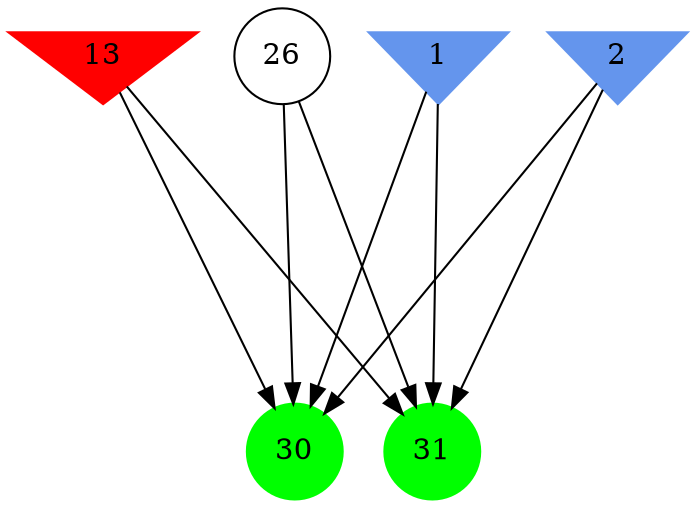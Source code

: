 digraph brain {
	ranksep=2.0;
	1 [shape=invtriangle,style=filled,color=cornflowerblue];
	2 [shape=invtriangle,style=filled,color=cornflowerblue];
	13 [shape=invtriangle,style=filled,color=red];
	26 [shape=circle,color=black];
	30 [shape=circle,style=filled,color=green];
	31 [shape=circle,style=filled,color=green];
	26	->	31;
	26	->	30;
	1	->	31;
	1	->	30;
	13	->	31;
	13	->	30;
	2	->	31;
	2	->	30;
	{ rank=same; 1; 2; 13; }
	{ rank=same; 26; }
	{ rank=same; 30; 31; }
}
